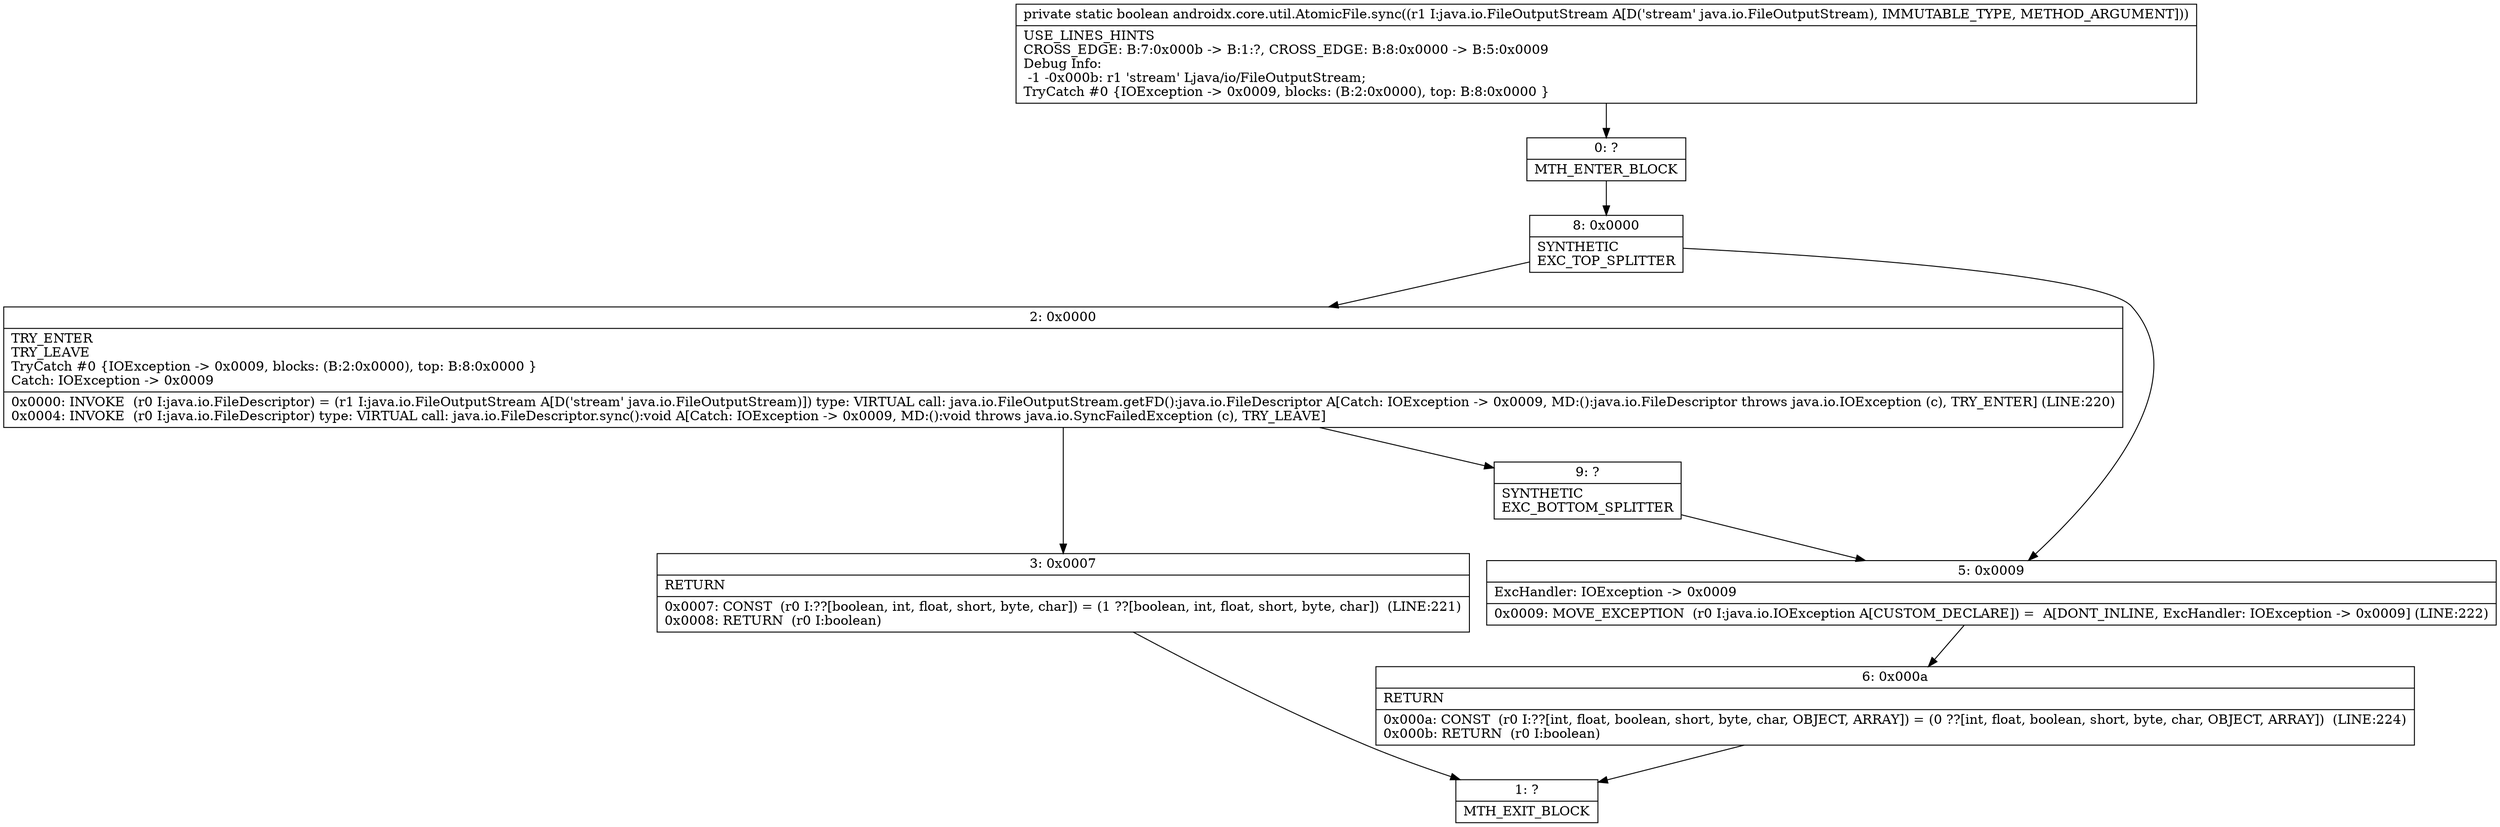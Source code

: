digraph "CFG forandroidx.core.util.AtomicFile.sync(Ljava\/io\/FileOutputStream;)Z" {
Node_0 [shape=record,label="{0\:\ ?|MTH_ENTER_BLOCK\l}"];
Node_8 [shape=record,label="{8\:\ 0x0000|SYNTHETIC\lEXC_TOP_SPLITTER\l}"];
Node_2 [shape=record,label="{2\:\ 0x0000|TRY_ENTER\lTRY_LEAVE\lTryCatch #0 \{IOException \-\> 0x0009, blocks: (B:2:0x0000), top: B:8:0x0000 \}\lCatch: IOException \-\> 0x0009\l|0x0000: INVOKE  (r0 I:java.io.FileDescriptor) = (r1 I:java.io.FileOutputStream A[D('stream' java.io.FileOutputStream)]) type: VIRTUAL call: java.io.FileOutputStream.getFD():java.io.FileDescriptor A[Catch: IOException \-\> 0x0009, MD:():java.io.FileDescriptor throws java.io.IOException (c), TRY_ENTER] (LINE:220)\l0x0004: INVOKE  (r0 I:java.io.FileDescriptor) type: VIRTUAL call: java.io.FileDescriptor.sync():void A[Catch: IOException \-\> 0x0009, MD:():void throws java.io.SyncFailedException (c), TRY_LEAVE]\l}"];
Node_3 [shape=record,label="{3\:\ 0x0007|RETURN\l|0x0007: CONST  (r0 I:??[boolean, int, float, short, byte, char]) = (1 ??[boolean, int, float, short, byte, char])  (LINE:221)\l0x0008: RETURN  (r0 I:boolean) \l}"];
Node_1 [shape=record,label="{1\:\ ?|MTH_EXIT_BLOCK\l}"];
Node_9 [shape=record,label="{9\:\ ?|SYNTHETIC\lEXC_BOTTOM_SPLITTER\l}"];
Node_5 [shape=record,label="{5\:\ 0x0009|ExcHandler: IOException \-\> 0x0009\l|0x0009: MOVE_EXCEPTION  (r0 I:java.io.IOException A[CUSTOM_DECLARE]) =  A[DONT_INLINE, ExcHandler: IOException \-\> 0x0009] (LINE:222)\l}"];
Node_6 [shape=record,label="{6\:\ 0x000a|RETURN\l|0x000a: CONST  (r0 I:??[int, float, boolean, short, byte, char, OBJECT, ARRAY]) = (0 ??[int, float, boolean, short, byte, char, OBJECT, ARRAY])  (LINE:224)\l0x000b: RETURN  (r0 I:boolean) \l}"];
MethodNode[shape=record,label="{private static boolean androidx.core.util.AtomicFile.sync((r1 I:java.io.FileOutputStream A[D('stream' java.io.FileOutputStream), IMMUTABLE_TYPE, METHOD_ARGUMENT]))  | USE_LINES_HINTS\lCROSS_EDGE: B:7:0x000b \-\> B:1:?, CROSS_EDGE: B:8:0x0000 \-\> B:5:0x0009\lDebug Info:\l  \-1 \-0x000b: r1 'stream' Ljava\/io\/FileOutputStream;\lTryCatch #0 \{IOException \-\> 0x0009, blocks: (B:2:0x0000), top: B:8:0x0000 \}\l}"];
MethodNode -> Node_0;Node_0 -> Node_8;
Node_8 -> Node_2;
Node_8 -> Node_5;
Node_2 -> Node_3;
Node_2 -> Node_9;
Node_3 -> Node_1;
Node_9 -> Node_5;
Node_5 -> Node_6;
Node_6 -> Node_1;
}

